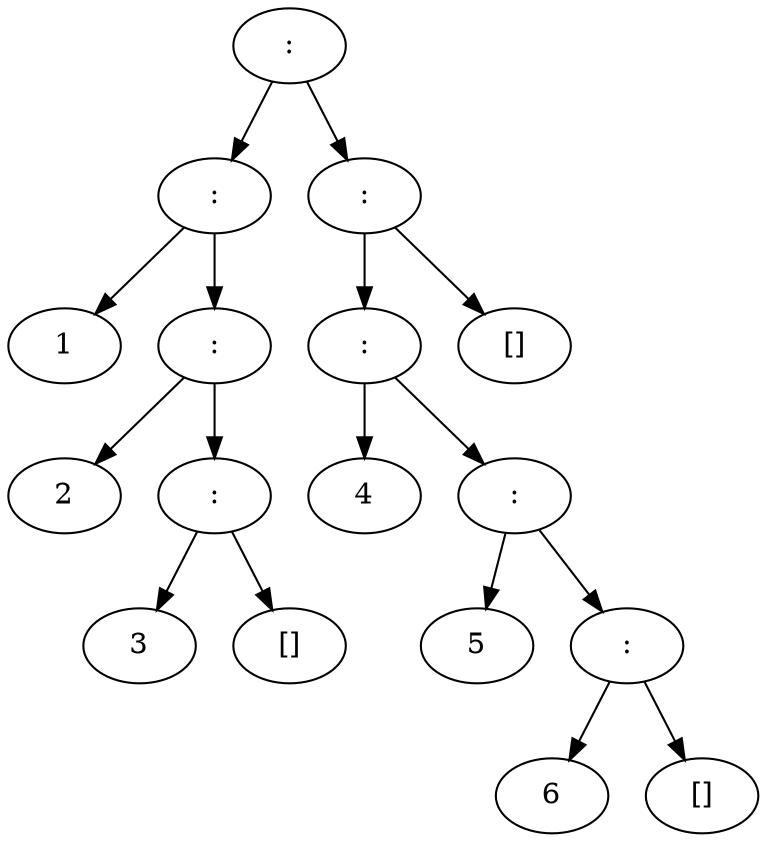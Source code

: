 digraph tree {
"[]" [label=":"];
"[]" -> "[1]";
"[1]" [label=":"];
"[1]" -> "[1,1]";
"[1,1]" [label="1"];
"[1]" -> "[2,1]";
"[2,1]" [label=":"];
"[2,1]" -> "[1,2,1]";
"[1,2,1]" [label="2"];
"[2,1]" -> "[2,2,1]";
"[2,2,1]" [label=":"];
"[2,2,1]" -> "[1,2,2,1]";
"[1,2,2,1]" [label="3"];
"[2,2,1]" -> "[2,2,2,1]";
"[2,2,2,1]" [label="[]"];
"[]" -> "[2]";
"[2]" [label=":"];
"[2]" -> "[1,2]";
"[1,2]" [label=":"];
"[1,2]" -> "[1,1,2]";
"[1,1,2]" [label="4"];
"[1,2]" -> "[2,1,2]";
"[2,1,2]" [label=":"];
"[2,1,2]" -> "[1,2,1,2]";
"[1,2,1,2]" [label="5"];
"[2,1,2]" -> "[2,2,1,2]";
"[2,2,1,2]" [label=":"];
"[2,2,1,2]" -> "[1,2,2,1,2]";
"[1,2,2,1,2]" [label="6"];
"[2,2,1,2]" -> "[2,2,2,1,2]";
"[2,2,2,1,2]" [label="[]"];
"[2]" -> "[2,2]";
"[2,2]" [label="[]"];
}
